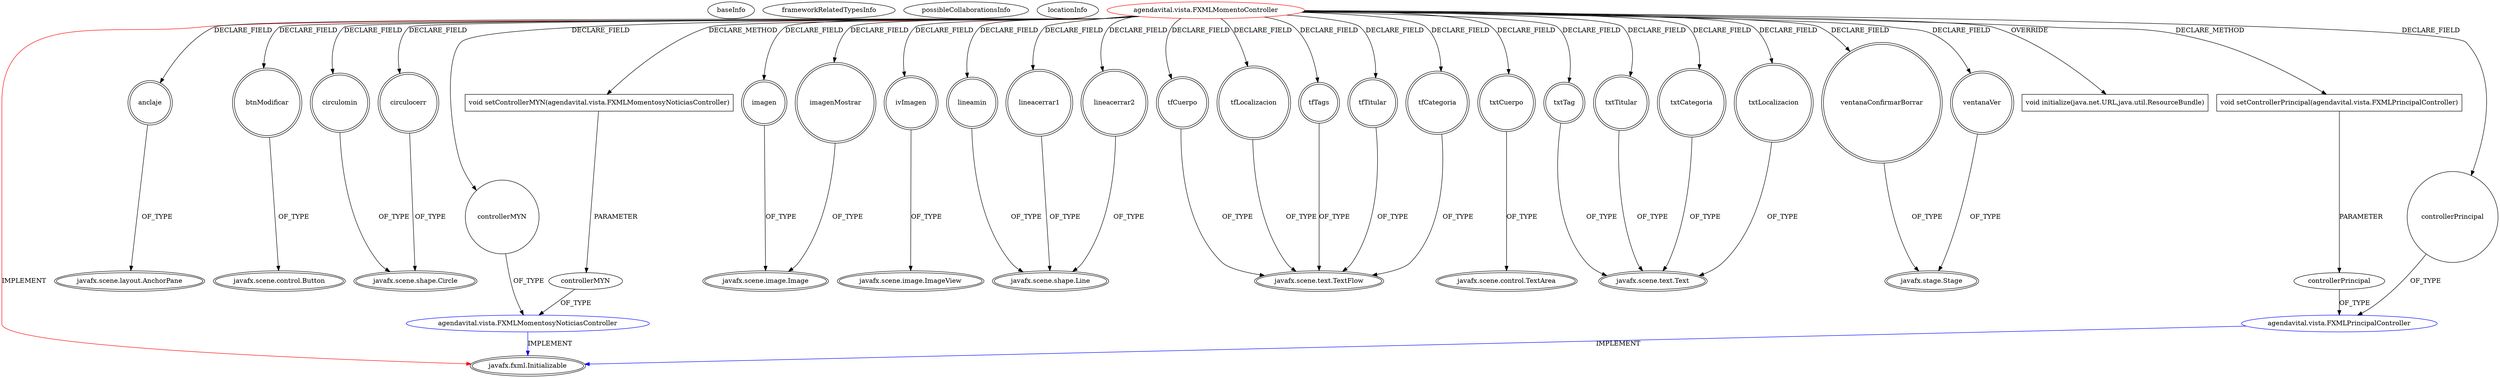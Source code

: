 digraph {
baseInfo[graphId=3370,category="extension_graph",isAnonymous=false,possibleRelation=true]
frameworkRelatedTypesInfo[0="javafx.fxml.Initializable"]
possibleCollaborationsInfo[0="3370~CLIENT_METHOD_DECLARATION-PARAMETER_DECLARATION-FIELD_DECLARATION-~javafx.fxml.Initializable ~javafx.fxml.Initializable ~false~false"]
locationInfo[projectName="josesoler7-agendavital",filePath="/josesoler7-agendavital/agendavital-master/src/agendavital/vista/FXMLMomentoController.java",contextSignature="FXMLMomentoController",graphId="3370"]
0[label="agendavital.vista.FXMLMomentoController",vertexType="ROOT_CLIENT_CLASS_DECLARATION",isFrameworkType=false,color=red]
1[label="javafx.fxml.Initializable",vertexType="FRAMEWORK_INTERFACE_TYPE",isFrameworkType=true,peripheries=2]
2[label="anclaje",vertexType="FIELD_DECLARATION",isFrameworkType=true,peripheries=2,shape=circle]
3[label="javafx.scene.layout.AnchorPane",vertexType="FRAMEWORK_CLASS_TYPE",isFrameworkType=true,peripheries=2]
4[label="btnModificar",vertexType="FIELD_DECLARATION",isFrameworkType=true,peripheries=2,shape=circle]
5[label="javafx.scene.control.Button",vertexType="FRAMEWORK_CLASS_TYPE",isFrameworkType=true,peripheries=2]
6[label="circulocerr",vertexType="FIELD_DECLARATION",isFrameworkType=true,peripheries=2,shape=circle]
7[label="javafx.scene.shape.Circle",vertexType="FRAMEWORK_CLASS_TYPE",isFrameworkType=true,peripheries=2]
8[label="circulomin",vertexType="FIELD_DECLARATION",isFrameworkType=true,peripheries=2,shape=circle]
10[label="controllerMYN",vertexType="FIELD_DECLARATION",isFrameworkType=false,shape=circle]
11[label="agendavital.vista.FXMLMomentosyNoticiasController",vertexType="REFERENCE_CLIENT_CLASS_DECLARATION",isFrameworkType=false,color=blue]
13[label="controllerPrincipal",vertexType="FIELD_DECLARATION",isFrameworkType=false,shape=circle]
14[label="agendavital.vista.FXMLPrincipalController",vertexType="REFERENCE_CLIENT_CLASS_DECLARATION",isFrameworkType=false,color=blue]
16[label="imagen",vertexType="FIELD_DECLARATION",isFrameworkType=true,peripheries=2,shape=circle]
17[label="javafx.scene.image.Image",vertexType="FRAMEWORK_CLASS_TYPE",isFrameworkType=true,peripheries=2]
18[label="imagenMostrar",vertexType="FIELD_DECLARATION",isFrameworkType=true,peripheries=2,shape=circle]
20[label="ivImagen",vertexType="FIELD_DECLARATION",isFrameworkType=true,peripheries=2,shape=circle]
21[label="javafx.scene.image.ImageView",vertexType="FRAMEWORK_CLASS_TYPE",isFrameworkType=true,peripheries=2]
22[label="lineacerrar1",vertexType="FIELD_DECLARATION",isFrameworkType=true,peripheries=2,shape=circle]
23[label="javafx.scene.shape.Line",vertexType="FRAMEWORK_CLASS_TYPE",isFrameworkType=true,peripheries=2]
24[label="lineacerrar2",vertexType="FIELD_DECLARATION",isFrameworkType=true,peripheries=2,shape=circle]
26[label="lineamin",vertexType="FIELD_DECLARATION",isFrameworkType=true,peripheries=2,shape=circle]
28[label="tfCategoria",vertexType="FIELD_DECLARATION",isFrameworkType=true,peripheries=2,shape=circle]
29[label="javafx.scene.text.TextFlow",vertexType="FRAMEWORK_CLASS_TYPE",isFrameworkType=true,peripheries=2]
30[label="tfCuerpo",vertexType="FIELD_DECLARATION",isFrameworkType=true,peripheries=2,shape=circle]
32[label="tfLocalizacion",vertexType="FIELD_DECLARATION",isFrameworkType=true,peripheries=2,shape=circle]
34[label="tfTags",vertexType="FIELD_DECLARATION",isFrameworkType=true,peripheries=2,shape=circle]
36[label="tfTitular",vertexType="FIELD_DECLARATION",isFrameworkType=true,peripheries=2,shape=circle]
38[label="txtCategoria",vertexType="FIELD_DECLARATION",isFrameworkType=true,peripheries=2,shape=circle]
39[label="javafx.scene.text.Text",vertexType="FRAMEWORK_CLASS_TYPE",isFrameworkType=true,peripheries=2]
40[label="txtCuerpo",vertexType="FIELD_DECLARATION",isFrameworkType=true,peripheries=2,shape=circle]
41[label="javafx.scene.control.TextArea",vertexType="FRAMEWORK_CLASS_TYPE",isFrameworkType=true,peripheries=2]
42[label="txtLocalizacion",vertexType="FIELD_DECLARATION",isFrameworkType=true,peripheries=2,shape=circle]
44[label="txtTag",vertexType="FIELD_DECLARATION",isFrameworkType=true,peripheries=2,shape=circle]
46[label="txtTitular",vertexType="FIELD_DECLARATION",isFrameworkType=true,peripheries=2,shape=circle]
48[label="ventanaConfirmarBorrar",vertexType="FIELD_DECLARATION",isFrameworkType=true,peripheries=2,shape=circle]
49[label="javafx.stage.Stage",vertexType="FRAMEWORK_CLASS_TYPE",isFrameworkType=true,peripheries=2]
50[label="ventanaVer",vertexType="FIELD_DECLARATION",isFrameworkType=true,peripheries=2,shape=circle]
52[label="void initialize(java.net.URL,java.util.ResourceBundle)",vertexType="OVERRIDING_METHOD_DECLARATION",isFrameworkType=false,shape=box]
53[label="void setControllerMYN(agendavital.vista.FXMLMomentosyNoticiasController)",vertexType="CLIENT_METHOD_DECLARATION",isFrameworkType=false,shape=box]
54[label="controllerMYN",vertexType="PARAMETER_DECLARATION",isFrameworkType=false]
57[label="void setControllerPrincipal(agendavital.vista.FXMLPrincipalController)",vertexType="CLIENT_METHOD_DECLARATION",isFrameworkType=false,shape=box]
58[label="controllerPrincipal",vertexType="PARAMETER_DECLARATION",isFrameworkType=false]
0->1[label="IMPLEMENT",color=red]
0->2[label="DECLARE_FIELD"]
2->3[label="OF_TYPE"]
0->4[label="DECLARE_FIELD"]
4->5[label="OF_TYPE"]
0->6[label="DECLARE_FIELD"]
6->7[label="OF_TYPE"]
0->8[label="DECLARE_FIELD"]
8->7[label="OF_TYPE"]
0->10[label="DECLARE_FIELD"]
11->1[label="IMPLEMENT",color=blue]
10->11[label="OF_TYPE"]
0->13[label="DECLARE_FIELD"]
14->1[label="IMPLEMENT",color=blue]
13->14[label="OF_TYPE"]
0->16[label="DECLARE_FIELD"]
16->17[label="OF_TYPE"]
0->18[label="DECLARE_FIELD"]
18->17[label="OF_TYPE"]
0->20[label="DECLARE_FIELD"]
20->21[label="OF_TYPE"]
0->22[label="DECLARE_FIELD"]
22->23[label="OF_TYPE"]
0->24[label="DECLARE_FIELD"]
24->23[label="OF_TYPE"]
0->26[label="DECLARE_FIELD"]
26->23[label="OF_TYPE"]
0->28[label="DECLARE_FIELD"]
28->29[label="OF_TYPE"]
0->30[label="DECLARE_FIELD"]
30->29[label="OF_TYPE"]
0->32[label="DECLARE_FIELD"]
32->29[label="OF_TYPE"]
0->34[label="DECLARE_FIELD"]
34->29[label="OF_TYPE"]
0->36[label="DECLARE_FIELD"]
36->29[label="OF_TYPE"]
0->38[label="DECLARE_FIELD"]
38->39[label="OF_TYPE"]
0->40[label="DECLARE_FIELD"]
40->41[label="OF_TYPE"]
0->42[label="DECLARE_FIELD"]
42->39[label="OF_TYPE"]
0->44[label="DECLARE_FIELD"]
44->39[label="OF_TYPE"]
0->46[label="DECLARE_FIELD"]
46->39[label="OF_TYPE"]
0->48[label="DECLARE_FIELD"]
48->49[label="OF_TYPE"]
0->50[label="DECLARE_FIELD"]
50->49[label="OF_TYPE"]
0->52[label="OVERRIDE"]
0->53[label="DECLARE_METHOD"]
54->11[label="OF_TYPE"]
53->54[label="PARAMETER"]
0->57[label="DECLARE_METHOD"]
58->14[label="OF_TYPE"]
57->58[label="PARAMETER"]
}
